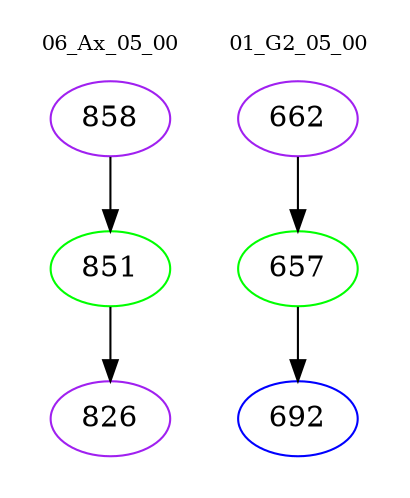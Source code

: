 digraph{
subgraph cluster_0 {
color = white
label = "06_Ax_05_00";
fontsize=10;
T0_858 [label="858", color="purple"]
T0_858 -> T0_851 [color="black"]
T0_851 [label="851", color="green"]
T0_851 -> T0_826 [color="black"]
T0_826 [label="826", color="purple"]
}
subgraph cluster_1 {
color = white
label = "01_G2_05_00";
fontsize=10;
T1_662 [label="662", color="purple"]
T1_662 -> T1_657 [color="black"]
T1_657 [label="657", color="green"]
T1_657 -> T1_692 [color="black"]
T1_692 [label="692", color="blue"]
}
}
